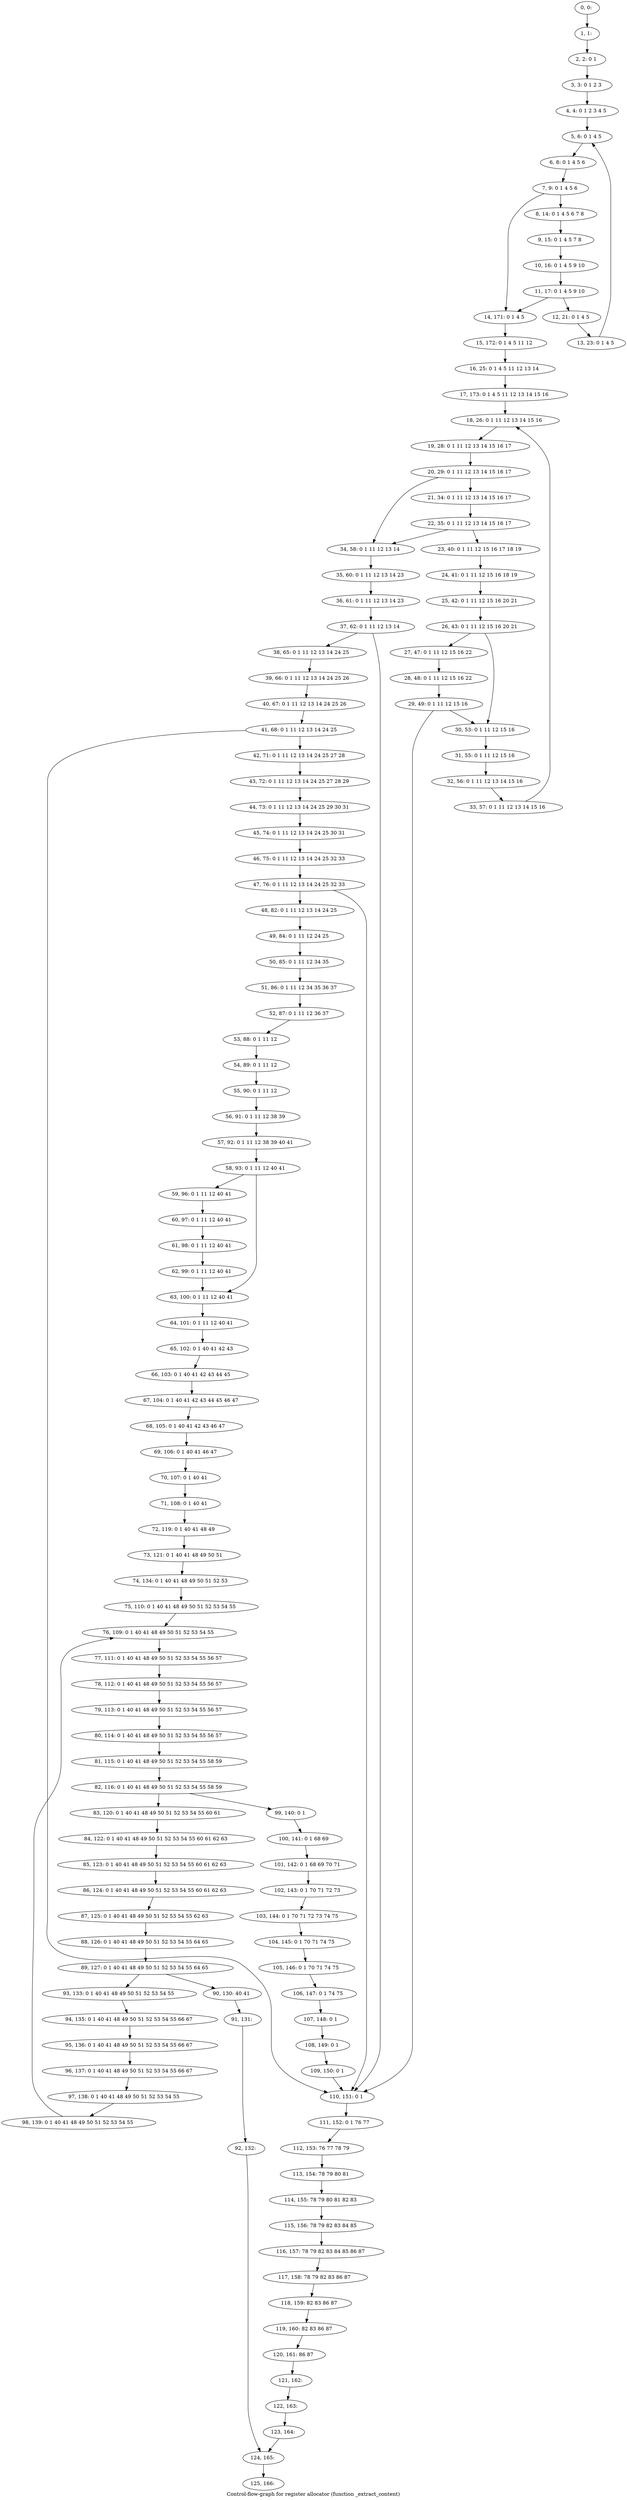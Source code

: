 digraph G {
graph [label="Control-flow-graph for register allocator (function _extract_content)"]
0[label="0, 0: "];
1[label="1, 1: "];
2[label="2, 2: 0 1 "];
3[label="3, 3: 0 1 2 3 "];
4[label="4, 4: 0 1 2 3 4 5 "];
5[label="5, 6: 0 1 4 5 "];
6[label="6, 8: 0 1 4 5 6 "];
7[label="7, 9: 0 1 4 5 6 "];
8[label="8, 14: 0 1 4 5 6 7 8 "];
9[label="9, 15: 0 1 4 5 7 8 "];
10[label="10, 16: 0 1 4 5 9 10 "];
11[label="11, 17: 0 1 4 5 9 10 "];
12[label="12, 21: 0 1 4 5 "];
13[label="13, 23: 0 1 4 5 "];
14[label="14, 171: 0 1 4 5 "];
15[label="15, 172: 0 1 4 5 11 12 "];
16[label="16, 25: 0 1 4 5 11 12 13 14 "];
17[label="17, 173: 0 1 4 5 11 12 13 14 15 16 "];
18[label="18, 26: 0 1 11 12 13 14 15 16 "];
19[label="19, 28: 0 1 11 12 13 14 15 16 17 "];
20[label="20, 29: 0 1 11 12 13 14 15 16 17 "];
21[label="21, 34: 0 1 11 12 13 14 15 16 17 "];
22[label="22, 35: 0 1 11 12 13 14 15 16 17 "];
23[label="23, 40: 0 1 11 12 15 16 17 18 19 "];
24[label="24, 41: 0 1 11 12 15 16 18 19 "];
25[label="25, 42: 0 1 11 12 15 16 20 21 "];
26[label="26, 43: 0 1 11 12 15 16 20 21 "];
27[label="27, 47: 0 1 11 12 15 16 22 "];
28[label="28, 48: 0 1 11 12 15 16 22 "];
29[label="29, 49: 0 1 11 12 15 16 "];
30[label="30, 53: 0 1 11 12 15 16 "];
31[label="31, 55: 0 1 11 12 15 16 "];
32[label="32, 56: 0 1 11 12 13 14 15 16 "];
33[label="33, 57: 0 1 11 12 13 14 15 16 "];
34[label="34, 58: 0 1 11 12 13 14 "];
35[label="35, 60: 0 1 11 12 13 14 23 "];
36[label="36, 61: 0 1 11 12 13 14 23 "];
37[label="37, 62: 0 1 11 12 13 14 "];
38[label="38, 65: 0 1 11 12 13 14 24 25 "];
39[label="39, 66: 0 1 11 12 13 14 24 25 26 "];
40[label="40, 67: 0 1 11 12 13 14 24 25 26 "];
41[label="41, 68: 0 1 11 12 13 14 24 25 "];
42[label="42, 71: 0 1 11 12 13 14 24 25 27 28 "];
43[label="43, 72: 0 1 11 12 13 14 24 25 27 28 29 "];
44[label="44, 73: 0 1 11 12 13 14 24 25 29 30 31 "];
45[label="45, 74: 0 1 11 12 13 14 24 25 30 31 "];
46[label="46, 75: 0 1 11 12 13 14 24 25 32 33 "];
47[label="47, 76: 0 1 11 12 13 14 24 25 32 33 "];
48[label="48, 82: 0 1 11 12 13 14 24 25 "];
49[label="49, 84: 0 1 11 12 24 25 "];
50[label="50, 85: 0 1 11 12 34 35 "];
51[label="51, 86: 0 1 11 12 34 35 36 37 "];
52[label="52, 87: 0 1 11 12 36 37 "];
53[label="53, 88: 0 1 11 12 "];
54[label="54, 89: 0 1 11 12 "];
55[label="55, 90: 0 1 11 12 "];
56[label="56, 91: 0 1 11 12 38 39 "];
57[label="57, 92: 0 1 11 12 38 39 40 41 "];
58[label="58, 93: 0 1 11 12 40 41 "];
59[label="59, 96: 0 1 11 12 40 41 "];
60[label="60, 97: 0 1 11 12 40 41 "];
61[label="61, 98: 0 1 11 12 40 41 "];
62[label="62, 99: 0 1 11 12 40 41 "];
63[label="63, 100: 0 1 11 12 40 41 "];
64[label="64, 101: 0 1 11 12 40 41 "];
65[label="65, 102: 0 1 40 41 42 43 "];
66[label="66, 103: 0 1 40 41 42 43 44 45 "];
67[label="67, 104: 0 1 40 41 42 43 44 45 46 47 "];
68[label="68, 105: 0 1 40 41 42 43 46 47 "];
69[label="69, 106: 0 1 40 41 46 47 "];
70[label="70, 107: 0 1 40 41 "];
71[label="71, 108: 0 1 40 41 "];
72[label="72, 119: 0 1 40 41 48 49 "];
73[label="73, 121: 0 1 40 41 48 49 50 51 "];
74[label="74, 134: 0 1 40 41 48 49 50 51 52 53 "];
75[label="75, 110: 0 1 40 41 48 49 50 51 52 53 54 55 "];
76[label="76, 109: 0 1 40 41 48 49 50 51 52 53 54 55 "];
77[label="77, 111: 0 1 40 41 48 49 50 51 52 53 54 55 56 57 "];
78[label="78, 112: 0 1 40 41 48 49 50 51 52 53 54 55 56 57 "];
79[label="79, 113: 0 1 40 41 48 49 50 51 52 53 54 55 56 57 "];
80[label="80, 114: 0 1 40 41 48 49 50 51 52 53 54 55 56 57 "];
81[label="81, 115: 0 1 40 41 48 49 50 51 52 53 54 55 58 59 "];
82[label="82, 116: 0 1 40 41 48 49 50 51 52 53 54 55 58 59 "];
83[label="83, 120: 0 1 40 41 48 49 50 51 52 53 54 55 60 61 "];
84[label="84, 122: 0 1 40 41 48 49 50 51 52 53 54 55 60 61 62 63 "];
85[label="85, 123: 0 1 40 41 48 49 50 51 52 53 54 55 60 61 62 63 "];
86[label="86, 124: 0 1 40 41 48 49 50 51 52 53 54 55 60 61 62 63 "];
87[label="87, 125: 0 1 40 41 48 49 50 51 52 53 54 55 62 63 "];
88[label="88, 126: 0 1 40 41 48 49 50 51 52 53 54 55 64 65 "];
89[label="89, 127: 0 1 40 41 48 49 50 51 52 53 54 55 64 65 "];
90[label="90, 130: 40 41 "];
91[label="91, 131: "];
92[label="92, 132: "];
93[label="93, 133: 0 1 40 41 48 49 50 51 52 53 54 55 "];
94[label="94, 135: 0 1 40 41 48 49 50 51 52 53 54 55 66 67 "];
95[label="95, 136: 0 1 40 41 48 49 50 51 52 53 54 55 66 67 "];
96[label="96, 137: 0 1 40 41 48 49 50 51 52 53 54 55 66 67 "];
97[label="97, 138: 0 1 40 41 48 49 50 51 52 53 54 55 "];
98[label="98, 139: 0 1 40 41 48 49 50 51 52 53 54 55 "];
99[label="99, 140: 0 1 "];
100[label="100, 141: 0 1 68 69 "];
101[label="101, 142: 0 1 68 69 70 71 "];
102[label="102, 143: 0 1 70 71 72 73 "];
103[label="103, 144: 0 1 70 71 72 73 74 75 "];
104[label="104, 145: 0 1 70 71 74 75 "];
105[label="105, 146: 0 1 70 71 74 75 "];
106[label="106, 147: 0 1 74 75 "];
107[label="107, 148: 0 1 "];
108[label="108, 149: 0 1 "];
109[label="109, 150: 0 1 "];
110[label="110, 151: 0 1 "];
111[label="111, 152: 0 1 76 77 "];
112[label="112, 153: 76 77 78 79 "];
113[label="113, 154: 78 79 80 81 "];
114[label="114, 155: 78 79 80 81 82 83 "];
115[label="115, 156: 78 79 82 83 84 85 "];
116[label="116, 157: 78 79 82 83 84 85 86 87 "];
117[label="117, 158: 78 79 82 83 86 87 "];
118[label="118, 159: 82 83 86 87 "];
119[label="119, 160: 82 83 86 87 "];
120[label="120, 161: 86 87 "];
121[label="121, 162: "];
122[label="122, 163: "];
123[label="123, 164: "];
124[label="124, 165: "];
125[label="125, 166: "];
0->1 ;
1->2 ;
2->3 ;
3->4 ;
4->5 ;
5->6 ;
6->7 ;
7->8 ;
7->14 ;
8->9 ;
9->10 ;
10->11 ;
11->12 ;
11->14 ;
12->13 ;
13->5 ;
14->15 ;
15->16 ;
16->17 ;
17->18 ;
18->19 ;
19->20 ;
20->21 ;
20->34 ;
21->22 ;
22->23 ;
22->34 ;
23->24 ;
24->25 ;
25->26 ;
26->27 ;
26->30 ;
27->28 ;
28->29 ;
29->30 ;
29->110 ;
30->31 ;
31->32 ;
32->33 ;
33->18 ;
34->35 ;
35->36 ;
36->37 ;
37->38 ;
37->110 ;
38->39 ;
39->40 ;
40->41 ;
41->42 ;
41->110 ;
42->43 ;
43->44 ;
44->45 ;
45->46 ;
46->47 ;
47->48 ;
47->110 ;
48->49 ;
49->50 ;
50->51 ;
51->52 ;
52->53 ;
53->54 ;
54->55 ;
55->56 ;
56->57 ;
57->58 ;
58->59 ;
58->63 ;
59->60 ;
60->61 ;
61->62 ;
62->63 ;
63->64 ;
64->65 ;
65->66 ;
66->67 ;
67->68 ;
68->69 ;
69->70 ;
70->71 ;
71->72 ;
72->73 ;
73->74 ;
74->75 ;
75->76 ;
76->77 ;
77->78 ;
78->79 ;
79->80 ;
80->81 ;
81->82 ;
82->83 ;
82->99 ;
83->84 ;
84->85 ;
85->86 ;
86->87 ;
87->88 ;
88->89 ;
89->90 ;
89->93 ;
90->91 ;
91->92 ;
92->124 ;
93->94 ;
94->95 ;
95->96 ;
96->97 ;
97->98 ;
98->76 ;
99->100 ;
100->101 ;
101->102 ;
102->103 ;
103->104 ;
104->105 ;
105->106 ;
106->107 ;
107->108 ;
108->109 ;
109->110 ;
110->111 ;
111->112 ;
112->113 ;
113->114 ;
114->115 ;
115->116 ;
116->117 ;
117->118 ;
118->119 ;
119->120 ;
120->121 ;
121->122 ;
122->123 ;
123->124 ;
124->125 ;
}

